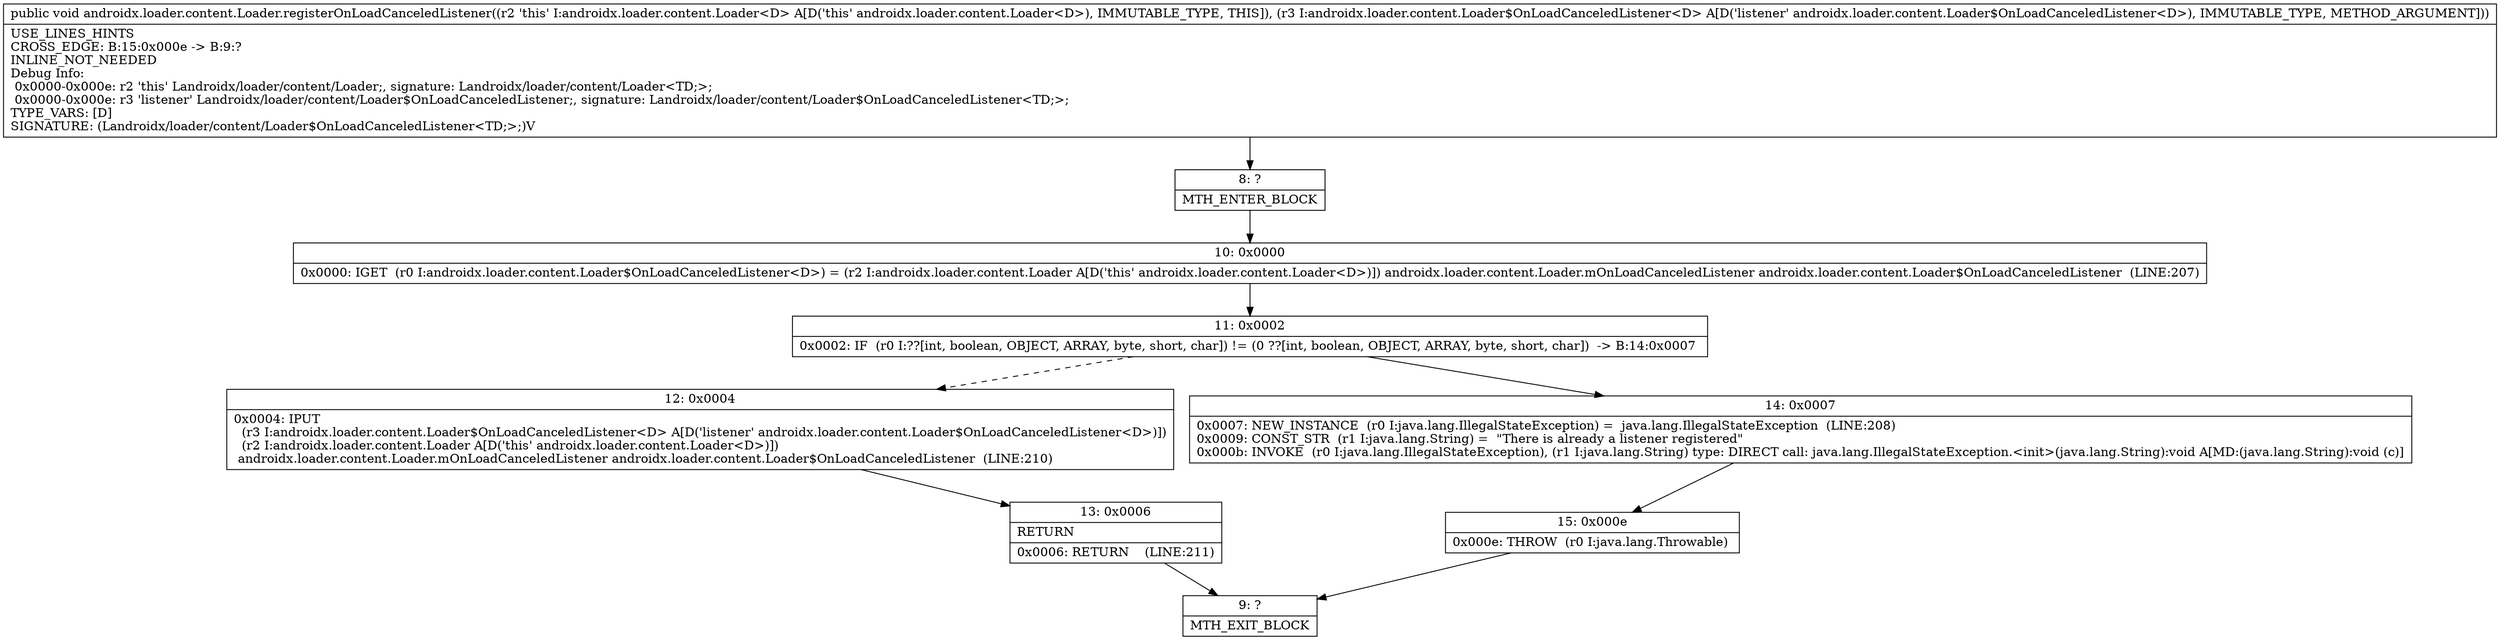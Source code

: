 digraph "CFG forandroidx.loader.content.Loader.registerOnLoadCanceledListener(Landroidx\/loader\/content\/Loader$OnLoadCanceledListener;)V" {
Node_8 [shape=record,label="{8\:\ ?|MTH_ENTER_BLOCK\l}"];
Node_10 [shape=record,label="{10\:\ 0x0000|0x0000: IGET  (r0 I:androidx.loader.content.Loader$OnLoadCanceledListener\<D\>) = (r2 I:androidx.loader.content.Loader A[D('this' androidx.loader.content.Loader\<D\>)]) androidx.loader.content.Loader.mOnLoadCanceledListener androidx.loader.content.Loader$OnLoadCanceledListener  (LINE:207)\l}"];
Node_11 [shape=record,label="{11\:\ 0x0002|0x0002: IF  (r0 I:??[int, boolean, OBJECT, ARRAY, byte, short, char]) != (0 ??[int, boolean, OBJECT, ARRAY, byte, short, char])  \-\> B:14:0x0007 \l}"];
Node_12 [shape=record,label="{12\:\ 0x0004|0x0004: IPUT  \l  (r3 I:androidx.loader.content.Loader$OnLoadCanceledListener\<D\> A[D('listener' androidx.loader.content.Loader$OnLoadCanceledListener\<D\>)])\l  (r2 I:androidx.loader.content.Loader A[D('this' androidx.loader.content.Loader\<D\>)])\l androidx.loader.content.Loader.mOnLoadCanceledListener androidx.loader.content.Loader$OnLoadCanceledListener  (LINE:210)\l}"];
Node_13 [shape=record,label="{13\:\ 0x0006|RETURN\l|0x0006: RETURN    (LINE:211)\l}"];
Node_9 [shape=record,label="{9\:\ ?|MTH_EXIT_BLOCK\l}"];
Node_14 [shape=record,label="{14\:\ 0x0007|0x0007: NEW_INSTANCE  (r0 I:java.lang.IllegalStateException) =  java.lang.IllegalStateException  (LINE:208)\l0x0009: CONST_STR  (r1 I:java.lang.String) =  \"There is already a listener registered\" \l0x000b: INVOKE  (r0 I:java.lang.IllegalStateException), (r1 I:java.lang.String) type: DIRECT call: java.lang.IllegalStateException.\<init\>(java.lang.String):void A[MD:(java.lang.String):void (c)]\l}"];
Node_15 [shape=record,label="{15\:\ 0x000e|0x000e: THROW  (r0 I:java.lang.Throwable) \l}"];
MethodNode[shape=record,label="{public void androidx.loader.content.Loader.registerOnLoadCanceledListener((r2 'this' I:androidx.loader.content.Loader\<D\> A[D('this' androidx.loader.content.Loader\<D\>), IMMUTABLE_TYPE, THIS]), (r3 I:androidx.loader.content.Loader$OnLoadCanceledListener\<D\> A[D('listener' androidx.loader.content.Loader$OnLoadCanceledListener\<D\>), IMMUTABLE_TYPE, METHOD_ARGUMENT]))  | USE_LINES_HINTS\lCROSS_EDGE: B:15:0x000e \-\> B:9:?\lINLINE_NOT_NEEDED\lDebug Info:\l  0x0000\-0x000e: r2 'this' Landroidx\/loader\/content\/Loader;, signature: Landroidx\/loader\/content\/Loader\<TD;\>;\l  0x0000\-0x000e: r3 'listener' Landroidx\/loader\/content\/Loader$OnLoadCanceledListener;, signature: Landroidx\/loader\/content\/Loader$OnLoadCanceledListener\<TD;\>;\lTYPE_VARS: [D]\lSIGNATURE: (Landroidx\/loader\/content\/Loader$OnLoadCanceledListener\<TD;\>;)V\l}"];
MethodNode -> Node_8;Node_8 -> Node_10;
Node_10 -> Node_11;
Node_11 -> Node_12[style=dashed];
Node_11 -> Node_14;
Node_12 -> Node_13;
Node_13 -> Node_9;
Node_14 -> Node_15;
Node_15 -> Node_9;
}

